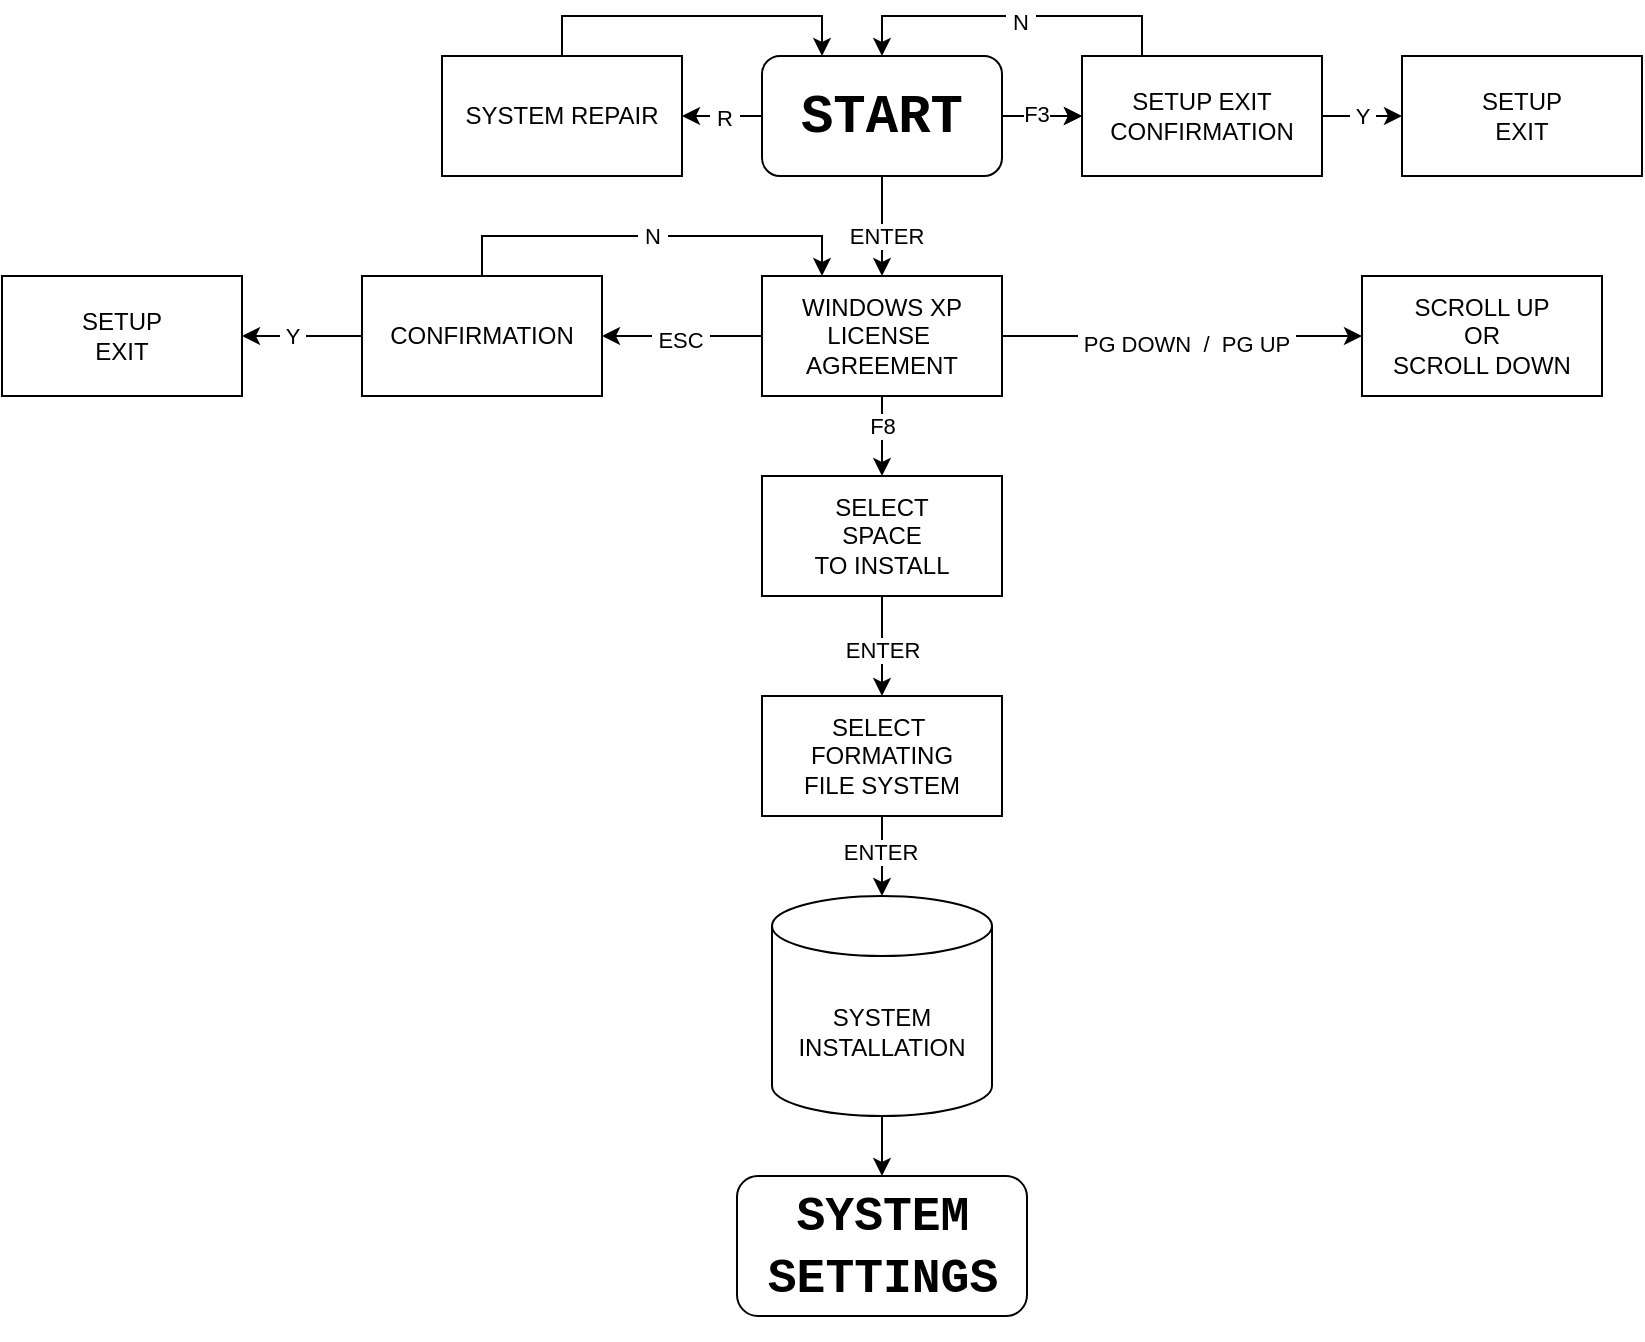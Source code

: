 <mxfile version="23.1.7" type="github">
  <diagram name="Page-1" id="JdkNF4K9cN7tJPSVeCAk">
    <mxGraphModel dx="2053" dy="629" grid="1" gridSize="10" guides="1" tooltips="1" connect="1" arrows="1" fold="1" page="1" pageScale="1" pageWidth="827" pageHeight="1169" math="0" shadow="0">
      <root>
        <mxCell id="0" />
        <mxCell id="1" parent="0" />
        <mxCell id="L1vMIyxiB3jzv3_uINoZ-43" value="" style="edgeStyle=orthogonalEdgeStyle;rounded=0;orthogonalLoop=1;jettySize=auto;html=1;" edge="1" parent="1" source="L1vMIyxiB3jzv3_uINoZ-2" target="L1vMIyxiB3jzv3_uINoZ-42">
          <mxGeometry relative="1" as="geometry" />
        </mxCell>
        <mxCell id="L1vMIyxiB3jzv3_uINoZ-46" value="ENTER" style="edgeLabel;html=1;align=center;verticalAlign=middle;resizable=0;points=[];" vertex="1" connectable="0" parent="L1vMIyxiB3jzv3_uINoZ-43">
          <mxGeometry x="0.193" y="2" relative="1" as="geometry">
            <mxPoint as="offset" />
          </mxGeometry>
        </mxCell>
        <mxCell id="L1vMIyxiB3jzv3_uINoZ-48" value="" style="edgeStyle=orthogonalEdgeStyle;rounded=0;orthogonalLoop=1;jettySize=auto;html=1;" edge="1" parent="1" source="L1vMIyxiB3jzv3_uINoZ-2" target="L1vMIyxiB3jzv3_uINoZ-47">
          <mxGeometry relative="1" as="geometry" />
        </mxCell>
        <mxCell id="L1vMIyxiB3jzv3_uINoZ-49" value="" style="edgeStyle=orthogonalEdgeStyle;rounded=0;orthogonalLoop=1;jettySize=auto;html=1;" edge="1" parent="1" source="L1vMIyxiB3jzv3_uINoZ-2" target="L1vMIyxiB3jzv3_uINoZ-47">
          <mxGeometry relative="1" as="geometry" />
        </mxCell>
        <mxCell id="L1vMIyxiB3jzv3_uINoZ-51" value="F3" style="edgeLabel;html=1;align=center;verticalAlign=middle;resizable=0;points=[];" vertex="1" connectable="0" parent="L1vMIyxiB3jzv3_uINoZ-49">
          <mxGeometry x="-0.065" y="1" relative="1" as="geometry">
            <mxPoint x="-2" as="offset" />
          </mxGeometry>
        </mxCell>
        <mxCell id="L1vMIyxiB3jzv3_uINoZ-58" style="edgeStyle=orthogonalEdgeStyle;rounded=0;orthogonalLoop=1;jettySize=auto;html=1;exitX=0;exitY=0.5;exitDx=0;exitDy=0;entryX=1;entryY=0.5;entryDx=0;entryDy=0;" edge="1" parent="1" source="L1vMIyxiB3jzv3_uINoZ-2" target="L1vMIyxiB3jzv3_uINoZ-57">
          <mxGeometry relative="1" as="geometry" />
        </mxCell>
        <mxCell id="L1vMIyxiB3jzv3_uINoZ-59" value="&amp;nbsp;R&amp;nbsp;" style="edgeLabel;html=1;align=center;verticalAlign=middle;resizable=0;points=[];" vertex="1" connectable="0" parent="L1vMIyxiB3jzv3_uINoZ-58">
          <mxGeometry x="-0.053" y="1" relative="1" as="geometry">
            <mxPoint as="offset" />
          </mxGeometry>
        </mxCell>
        <mxCell id="L1vMIyxiB3jzv3_uINoZ-2" value="&lt;h1 style=&quot;line-height: 140%;&quot;&gt;&lt;font style=&quot;font-size: 27px;&quot; face=&quot;Courier New&quot;&gt;START&lt;/font&gt;&lt;/h1&gt;" style="rounded=1;whiteSpace=wrap;html=1;" vertex="1" parent="1">
          <mxGeometry x="340" y="40" width="120" height="60" as="geometry" />
        </mxCell>
        <mxCell id="L1vMIyxiB3jzv3_uINoZ-62" style="edgeStyle=orthogonalEdgeStyle;rounded=0;orthogonalLoop=1;jettySize=auto;html=1;exitX=0.5;exitY=1;exitDx=0;exitDy=0;" edge="1" parent="1" source="L1vMIyxiB3jzv3_uINoZ-42" target="L1vMIyxiB3jzv3_uINoZ-61">
          <mxGeometry relative="1" as="geometry" />
        </mxCell>
        <mxCell id="L1vMIyxiB3jzv3_uINoZ-63" value="&amp;nbsp;F8&amp;nbsp;" style="edgeLabel;html=1;align=center;verticalAlign=middle;resizable=0;points=[];" vertex="1" connectable="0" parent="L1vMIyxiB3jzv3_uINoZ-62">
          <mxGeometry x="0.05" relative="1" as="geometry">
            <mxPoint y="-6" as="offset" />
          </mxGeometry>
        </mxCell>
        <mxCell id="L1vMIyxiB3jzv3_uINoZ-74" style="edgeStyle=orthogonalEdgeStyle;rounded=0;orthogonalLoop=1;jettySize=auto;html=1;exitX=0;exitY=0.5;exitDx=0;exitDy=0;entryX=1;entryY=0.5;entryDx=0;entryDy=0;" edge="1" parent="1" source="L1vMIyxiB3jzv3_uINoZ-42" target="L1vMIyxiB3jzv3_uINoZ-73">
          <mxGeometry relative="1" as="geometry" />
        </mxCell>
        <mxCell id="L1vMIyxiB3jzv3_uINoZ-75" value="&amp;nbsp;ESC&amp;nbsp;" style="edgeLabel;html=1;align=center;verticalAlign=middle;resizable=0;points=[];" vertex="1" connectable="0" parent="L1vMIyxiB3jzv3_uINoZ-74">
          <mxGeometry x="0.024" y="2" relative="1" as="geometry">
            <mxPoint as="offset" />
          </mxGeometry>
        </mxCell>
        <mxCell id="L1vMIyxiB3jzv3_uINoZ-83" style="edgeStyle=orthogonalEdgeStyle;rounded=0;orthogonalLoop=1;jettySize=auto;html=1;exitX=1;exitY=0.5;exitDx=0;exitDy=0;entryX=0;entryY=0.5;entryDx=0;entryDy=0;" edge="1" parent="1" source="L1vMIyxiB3jzv3_uINoZ-42" target="L1vMIyxiB3jzv3_uINoZ-82">
          <mxGeometry relative="1" as="geometry" />
        </mxCell>
        <mxCell id="L1vMIyxiB3jzv3_uINoZ-84" value="&amp;nbsp;PG DOWN&amp;nbsp; /&amp;nbsp; PG UP&amp;nbsp;" style="edgeLabel;html=1;align=center;verticalAlign=middle;resizable=0;points=[];" vertex="1" connectable="0" parent="L1vMIyxiB3jzv3_uINoZ-83">
          <mxGeometry x="0.015" y="-4" relative="1" as="geometry">
            <mxPoint as="offset" />
          </mxGeometry>
        </mxCell>
        <mxCell id="L1vMIyxiB3jzv3_uINoZ-42" value="WINDOWS XP&lt;br&gt;LICENSE&amp;nbsp;&lt;br&gt;AGREEMENT" style="rounded=0;whiteSpace=wrap;html=1;" vertex="1" parent="1">
          <mxGeometry x="340" y="150" width="120" height="60" as="geometry" />
        </mxCell>
        <mxCell id="L1vMIyxiB3jzv3_uINoZ-52" style="edgeStyle=orthogonalEdgeStyle;rounded=0;orthogonalLoop=1;jettySize=auto;html=1;exitX=0.25;exitY=0;exitDx=0;exitDy=0;entryX=0.5;entryY=0;entryDx=0;entryDy=0;" edge="1" parent="1" source="L1vMIyxiB3jzv3_uINoZ-47" target="L1vMIyxiB3jzv3_uINoZ-2">
          <mxGeometry relative="1" as="geometry">
            <mxPoint x="530.471" y="10" as="targetPoint" />
          </mxGeometry>
        </mxCell>
        <mxCell id="L1vMIyxiB3jzv3_uINoZ-53" value="&amp;nbsp;N&amp;nbsp;" style="edgeLabel;html=1;align=center;verticalAlign=middle;resizable=0;points=[];" vertex="1" connectable="0" parent="L1vMIyxiB3jzv3_uINoZ-52">
          <mxGeometry x="-0.037" y="3" relative="1" as="geometry">
            <mxPoint x="1" as="offset" />
          </mxGeometry>
        </mxCell>
        <mxCell id="L1vMIyxiB3jzv3_uINoZ-56" value="&amp;nbsp;Y&amp;nbsp;" style="edgeStyle=orthogonalEdgeStyle;rounded=0;orthogonalLoop=1;jettySize=auto;html=1;exitX=1;exitY=0.5;exitDx=0;exitDy=0;entryX=0;entryY=0.5;entryDx=0;entryDy=0;" edge="1" parent="1" source="L1vMIyxiB3jzv3_uINoZ-47" target="L1vMIyxiB3jzv3_uINoZ-55">
          <mxGeometry relative="1" as="geometry" />
        </mxCell>
        <mxCell id="L1vMIyxiB3jzv3_uINoZ-47" value="SETUP EXIT&lt;br&gt;CONFIRMATION" style="rounded=0;whiteSpace=wrap;html=1;" vertex="1" parent="1">
          <mxGeometry x="500" y="40" width="120" height="60" as="geometry" />
        </mxCell>
        <mxCell id="L1vMIyxiB3jzv3_uINoZ-55" value="SETUP&lt;br&gt;EXIT" style="rounded=0;whiteSpace=wrap;html=1;" vertex="1" parent="1">
          <mxGeometry x="660" y="40" width="120" height="60" as="geometry" />
        </mxCell>
        <mxCell id="L1vMIyxiB3jzv3_uINoZ-60" style="edgeStyle=orthogonalEdgeStyle;rounded=0;orthogonalLoop=1;jettySize=auto;html=1;exitX=0.5;exitY=0;exitDx=0;exitDy=0;entryX=0.25;entryY=0;entryDx=0;entryDy=0;" edge="1" parent="1" source="L1vMIyxiB3jzv3_uINoZ-57" target="L1vMIyxiB3jzv3_uINoZ-2">
          <mxGeometry relative="1" as="geometry">
            <mxPoint x="239.882" y="10" as="targetPoint" />
          </mxGeometry>
        </mxCell>
        <mxCell id="L1vMIyxiB3jzv3_uINoZ-57" value="SYSTEM REPAIR" style="rounded=0;whiteSpace=wrap;html=1;" vertex="1" parent="1">
          <mxGeometry x="180" y="40" width="120" height="60" as="geometry" />
        </mxCell>
        <mxCell id="L1vMIyxiB3jzv3_uINoZ-66" style="edgeStyle=orthogonalEdgeStyle;rounded=0;orthogonalLoop=1;jettySize=auto;html=1;exitX=0.5;exitY=1;exitDx=0;exitDy=0;entryX=0.5;entryY=0;entryDx=0;entryDy=0;" edge="1" parent="1" source="L1vMIyxiB3jzv3_uINoZ-61" target="L1vMIyxiB3jzv3_uINoZ-65">
          <mxGeometry relative="1" as="geometry" />
        </mxCell>
        <mxCell id="L1vMIyxiB3jzv3_uINoZ-67" value="&amp;nbsp;ENTER&amp;nbsp;" style="edgeLabel;html=1;align=center;verticalAlign=middle;resizable=0;points=[];" vertex="1" connectable="0" parent="L1vMIyxiB3jzv3_uINoZ-66">
          <mxGeometry x="-0.274" relative="1" as="geometry">
            <mxPoint y="9" as="offset" />
          </mxGeometry>
        </mxCell>
        <mxCell id="L1vMIyxiB3jzv3_uINoZ-61" value="SELECT&lt;br&gt;SPACE&lt;br&gt;TO INSTALL" style="rounded=0;whiteSpace=wrap;html=1;" vertex="1" parent="1">
          <mxGeometry x="340" y="250" width="120" height="60" as="geometry" />
        </mxCell>
        <mxCell id="L1vMIyxiB3jzv3_uINoZ-65" value="SELECT&amp;nbsp;&lt;br&gt;FORMATING&lt;br&gt;FILE SYSTEM" style="rounded=0;whiteSpace=wrap;html=1;" vertex="1" parent="1">
          <mxGeometry x="340" y="360" width="120" height="60" as="geometry" />
        </mxCell>
        <mxCell id="L1vMIyxiB3jzv3_uINoZ-72" style="edgeStyle=orthogonalEdgeStyle;rounded=0;orthogonalLoop=1;jettySize=auto;html=1;exitX=0.5;exitY=1;exitDx=0;exitDy=0;exitPerimeter=0;entryX=0.5;entryY=0;entryDx=0;entryDy=0;" edge="1" parent="1" source="L1vMIyxiB3jzv3_uINoZ-68" target="L1vMIyxiB3jzv3_uINoZ-71">
          <mxGeometry relative="1" as="geometry" />
        </mxCell>
        <mxCell id="L1vMIyxiB3jzv3_uINoZ-68" value="SYSTEM&lt;br&gt;INSTALLATION" style="shape=cylinder3;whiteSpace=wrap;html=1;boundedLbl=1;backgroundOutline=1;size=15;" vertex="1" parent="1">
          <mxGeometry x="345" y="460" width="110" height="110" as="geometry" />
        </mxCell>
        <mxCell id="L1vMIyxiB3jzv3_uINoZ-69" style="edgeStyle=orthogonalEdgeStyle;rounded=0;orthogonalLoop=1;jettySize=auto;html=1;exitX=0.5;exitY=1;exitDx=0;exitDy=0;entryX=0.5;entryY=0;entryDx=0;entryDy=0;entryPerimeter=0;" edge="1" parent="1" source="L1vMIyxiB3jzv3_uINoZ-65" target="L1vMIyxiB3jzv3_uINoZ-68">
          <mxGeometry relative="1" as="geometry" />
        </mxCell>
        <mxCell id="L1vMIyxiB3jzv3_uINoZ-70" value="ENTER" style="edgeLabel;html=1;align=center;verticalAlign=middle;resizable=0;points=[];" vertex="1" connectable="0" parent="L1vMIyxiB3jzv3_uINoZ-69">
          <mxGeometry x="-0.128" y="-1" relative="1" as="geometry">
            <mxPoint as="offset" />
          </mxGeometry>
        </mxCell>
        <mxCell id="L1vMIyxiB3jzv3_uINoZ-71" value="&lt;h1&gt;&lt;font face=&quot;Courier New&quot;&gt;SYSTEM&lt;br&gt;SETTINGS&lt;/font&gt;&lt;/h1&gt;" style="rounded=1;whiteSpace=wrap;html=1;" vertex="1" parent="1">
          <mxGeometry x="327.5" y="600" width="145" height="70" as="geometry" />
        </mxCell>
        <mxCell id="L1vMIyxiB3jzv3_uINoZ-76" style="edgeStyle=orthogonalEdgeStyle;rounded=0;orthogonalLoop=1;jettySize=auto;html=1;exitX=0.5;exitY=0;exitDx=0;exitDy=0;entryX=0.25;entryY=0;entryDx=0;entryDy=0;" edge="1" parent="1" source="L1vMIyxiB3jzv3_uINoZ-73" target="L1vMIyxiB3jzv3_uINoZ-42">
          <mxGeometry relative="1" as="geometry" />
        </mxCell>
        <mxCell id="L1vMIyxiB3jzv3_uINoZ-78" value="&amp;nbsp;N&amp;nbsp;" style="edgeLabel;html=1;align=center;verticalAlign=middle;resizable=0;points=[];" vertex="1" connectable="0" parent="L1vMIyxiB3jzv3_uINoZ-76">
          <mxGeometry x="-0.004" relative="1" as="geometry">
            <mxPoint as="offset" />
          </mxGeometry>
        </mxCell>
        <mxCell id="L1vMIyxiB3jzv3_uINoZ-80" style="edgeStyle=orthogonalEdgeStyle;rounded=0;orthogonalLoop=1;jettySize=auto;html=1;exitX=0;exitY=0.5;exitDx=0;exitDy=0;entryX=1;entryY=0.5;entryDx=0;entryDy=0;" edge="1" parent="1" source="L1vMIyxiB3jzv3_uINoZ-73" target="L1vMIyxiB3jzv3_uINoZ-79">
          <mxGeometry relative="1" as="geometry" />
        </mxCell>
        <mxCell id="L1vMIyxiB3jzv3_uINoZ-81" value="&amp;nbsp;Y&amp;nbsp;" style="edgeLabel;html=1;align=center;verticalAlign=middle;resizable=0;points=[];" vertex="1" connectable="0" parent="L1vMIyxiB3jzv3_uINoZ-80">
          <mxGeometry x="-0.243" y="-2" relative="1" as="geometry">
            <mxPoint x="-13" y="2" as="offset" />
          </mxGeometry>
        </mxCell>
        <mxCell id="L1vMIyxiB3jzv3_uINoZ-73" value="CONFIRMATION" style="rounded=0;whiteSpace=wrap;html=1;" vertex="1" parent="1">
          <mxGeometry x="140" y="150" width="120" height="60" as="geometry" />
        </mxCell>
        <mxCell id="L1vMIyxiB3jzv3_uINoZ-79" value="SETUP&lt;br&gt;EXIT" style="rounded=0;whiteSpace=wrap;html=1;" vertex="1" parent="1">
          <mxGeometry x="-40" y="150" width="120" height="60" as="geometry" />
        </mxCell>
        <mxCell id="L1vMIyxiB3jzv3_uINoZ-82" value="SCROLL UP&lt;br&gt;OR&lt;br&gt;SCROLL DOWN" style="rounded=0;whiteSpace=wrap;html=1;" vertex="1" parent="1">
          <mxGeometry x="640" y="150" width="120" height="60" as="geometry" />
        </mxCell>
      </root>
    </mxGraphModel>
  </diagram>
</mxfile>
